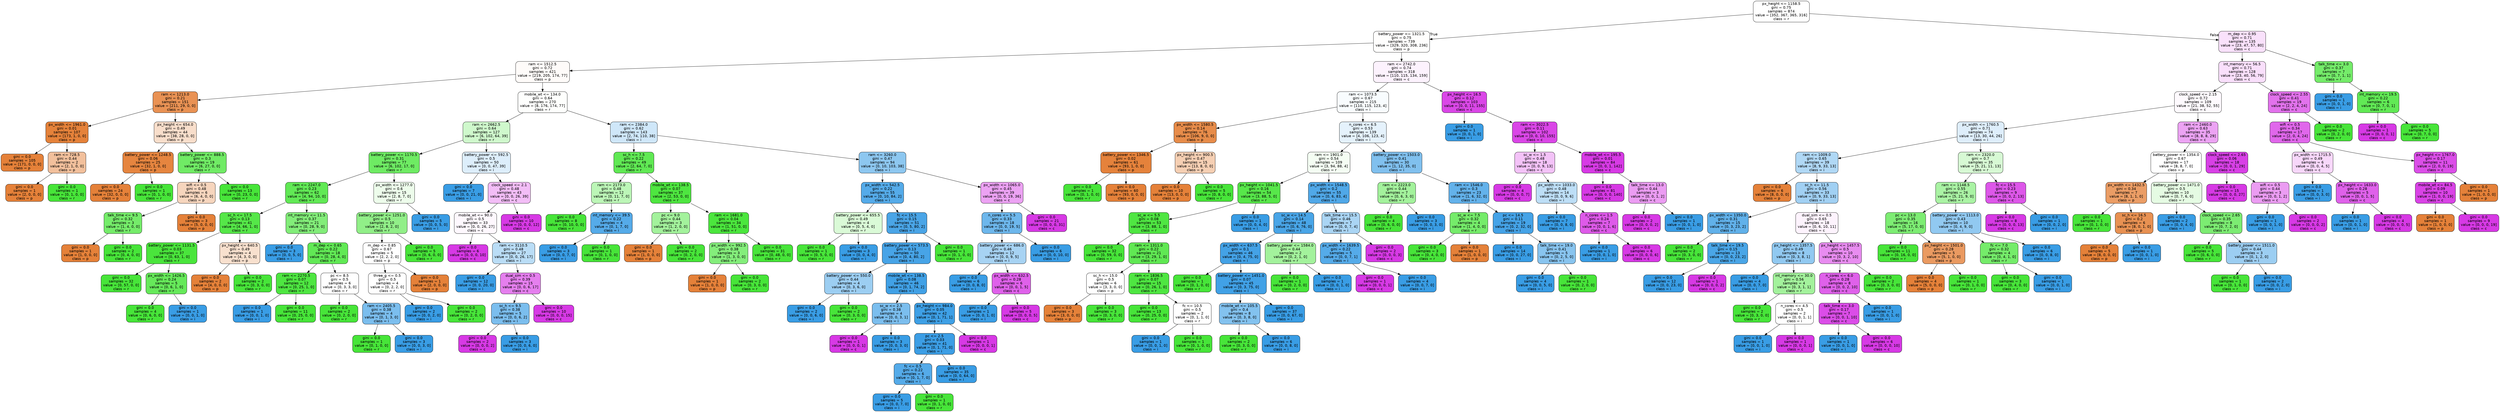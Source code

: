 digraph Tree {
node [shape=box, style="filled, rounded", color="black", fontname="helvetica"] ;
edge [fontname="helvetica"] ;
0 [label="px_height <= 1158.5\ngini = 0.75\nsamples = 874\nvalue = [352, 367, 365, 316]\nclass = r", fillcolor="#ffffff"] ;
1 [label="battery_power <= 1321.5\ngini = 0.75\nsamples = 739\nvalue = [329, 320, 308, 236]\nclass = p", fillcolor="#fffefd"] ;
0 -> 1 [labeldistance=2.5, labelangle=45, headlabel="True"] ;
2 [label="ram <= 1512.5\ngini = 0.72\nsamples = 421\nvalue = [219, 205, 174, 77]\nclass = p", fillcolor="#fefbf9"] ;
1 -> 2 ;
3 [label="ram <= 1213.0\ngini = 0.21\nsamples = 151\nvalue = [211, 29, 0, 0]\nclass = p", fillcolor="#e99254"] ;
2 -> 3 ;
4 [label="px_width <= 1961.0\ngini = 0.01\nsamples = 107\nvalue = [173, 1, 0, 0]\nclass = p", fillcolor="#e5823a"] ;
3 -> 4 ;
5 [label="gini = 0.0\nsamples = 105\nvalue = [171, 0, 0, 0]\nclass = p", fillcolor="#e58139"] ;
4 -> 5 ;
6 [label="ram <= 728.5\ngini = 0.44\nsamples = 2\nvalue = [2, 1, 0, 0]\nclass = p", fillcolor="#f2c09c"] ;
4 -> 6 ;
7 [label="gini = 0.0\nsamples = 1\nvalue = [2, 0, 0, 0]\nclass = p", fillcolor="#e58139"] ;
6 -> 7 ;
8 [label="gini = 0.0\nsamples = 1\nvalue = [0, 1, 0, 0]\nclass = r", fillcolor="#47e539"] ;
6 -> 8 ;
9 [label="px_height <= 654.0\ngini = 0.49\nsamples = 44\nvalue = [38, 28, 0, 0]\nclass = p", fillcolor="#f8decb"] ;
3 -> 9 ;
10 [label="battery_power <= 1248.5\ngini = 0.06\nsamples = 25\nvalue = [32, 1, 0, 0]\nclass = p", fillcolor="#e6853f"] ;
9 -> 10 ;
11 [label="gini = 0.0\nsamples = 24\nvalue = [32, 0, 0, 0]\nclass = p", fillcolor="#e58139"] ;
10 -> 11 ;
12 [label="gini = 0.0\nsamples = 1\nvalue = [0, 1, 0, 0]\nclass = r", fillcolor="#47e539"] ;
10 -> 12 ;
13 [label="battery_power <= 888.5\ngini = 0.3\nsamples = 19\nvalue = [6, 27, 0, 0]\nclass = r", fillcolor="#70eb65"] ;
9 -> 13 ;
14 [label="wifi <= 0.5\ngini = 0.48\nsamples = 6\nvalue = [6, 4, 0, 0]\nclass = p", fillcolor="#f6d5bd"] ;
13 -> 14 ;
15 [label="talk_time <= 9.5\ngini = 0.32\nsamples = 3\nvalue = [1, 4, 0, 0]\nclass = r", fillcolor="#75ec6a"] ;
14 -> 15 ;
16 [label="gini = 0.0\nsamples = 1\nvalue = [1, 0, 0, 0]\nclass = p", fillcolor="#e58139"] ;
15 -> 16 ;
17 [label="gini = 0.0\nsamples = 2\nvalue = [0, 4, 0, 0]\nclass = r", fillcolor="#47e539"] ;
15 -> 17 ;
18 [label="gini = 0.0\nsamples = 3\nvalue = [5, 0, 0, 0]\nclass = p", fillcolor="#e58139"] ;
14 -> 18 ;
19 [label="gini = 0.0\nsamples = 13\nvalue = [0, 23, 0, 0]\nclass = r", fillcolor="#47e539"] ;
13 -> 19 ;
20 [label="mobile_wt <= 134.0\ngini = 0.64\nsamples = 270\nvalue = [8, 176, 174, 77]\nclass = r", fillcolor="#fefffd"] ;
2 -> 20 ;
21 [label="ram <= 2662.5\ngini = 0.64\nsamples = 127\nvalue = [6, 102, 64, 39]\nclass = r", fillcolor="#cff8cc"] ;
20 -> 21 ;
22 [label="battery_power <= 1170.5\ngini = 0.31\nsamples = 77\nvalue = [6, 102, 17, 0]\nclass = r", fillcolor="#6eeb63"] ;
21 -> 22 ;
23 [label="ram <= 2247.0\ngini = 0.23\nsamples = 62\nvalue = [4, 94, 10, 0]\nclass = r", fillcolor="#61e955"] ;
22 -> 23 ;
24 [label="sc_h <= 17.5\ngini = 0.13\nsamples = 41\nvalue = [4, 66, 1, 0]\nclass = r", fillcolor="#55e748"] ;
23 -> 24 ;
25 [label="battery_power <= 1131.5\ngini = 0.03\nsamples = 37\nvalue = [0, 63, 1, 0]\nclass = r", fillcolor="#4ae53c"] ;
24 -> 25 ;
26 [label="gini = 0.0\nsamples = 32\nvalue = [0, 57, 0, 0]\nclass = r", fillcolor="#47e539"] ;
25 -> 26 ;
27 [label="px_width <= 1426.5\ngini = 0.24\nsamples = 5\nvalue = [0, 6, 1, 0]\nclass = r", fillcolor="#66e95a"] ;
25 -> 27 ;
28 [label="gini = 0.0\nsamples = 4\nvalue = [0, 6, 0, 0]\nclass = r", fillcolor="#47e539"] ;
27 -> 28 ;
29 [label="gini = 0.0\nsamples = 1\nvalue = [0, 0, 1, 0]\nclass = i", fillcolor="#399de5"] ;
27 -> 29 ;
30 [label="px_height <= 640.5\ngini = 0.49\nsamples = 4\nvalue = [4, 3, 0, 0]\nclass = p", fillcolor="#f8e0ce"] ;
24 -> 30 ;
31 [label="gini = 0.0\nsamples = 2\nvalue = [4, 0, 0, 0]\nclass = p", fillcolor="#e58139"] ;
30 -> 31 ;
32 [label="gini = 0.0\nsamples = 2\nvalue = [0, 3, 0, 0]\nclass = r", fillcolor="#47e539"] ;
30 -> 32 ;
33 [label="int_memory <= 11.5\ngini = 0.37\nsamples = 21\nvalue = [0, 28, 9, 0]\nclass = r", fillcolor="#82ed79"] ;
23 -> 33 ;
34 [label="gini = 0.0\nsamples = 3\nvalue = [0, 0, 5, 0]\nclass = i", fillcolor="#399de5"] ;
33 -> 34 ;
35 [label="m_dep <= 0.65\ngini = 0.22\nsamples = 18\nvalue = [0, 28, 4, 0]\nclass = r", fillcolor="#61e955"] ;
33 -> 35 ;
36 [label="ram <= 2270.5\ngini = 0.07\nsamples = 12\nvalue = [0, 25, 1, 0]\nclass = r", fillcolor="#4ee641"] ;
35 -> 36 ;
37 [label="gini = 0.0\nsamples = 1\nvalue = [0, 0, 1, 0]\nclass = i", fillcolor="#399de5"] ;
36 -> 37 ;
38 [label="gini = 0.0\nsamples = 11\nvalue = [0, 25, 0, 0]\nclass = r", fillcolor="#47e539"] ;
36 -> 38 ;
39 [label="pc <= 8.5\ngini = 0.5\nsamples = 6\nvalue = [0, 3, 3, 0]\nclass = r", fillcolor="#ffffff"] ;
35 -> 39 ;
40 [label="gini = 0.0\nsamples = 2\nvalue = [0, 2, 0, 0]\nclass = r", fillcolor="#47e539"] ;
39 -> 40 ;
41 [label="ram <= 2405.5\ngini = 0.38\nsamples = 4\nvalue = [0, 1, 3, 0]\nclass = i", fillcolor="#7bbeee"] ;
39 -> 41 ;
42 [label="gini = 0.0\nsamples = 1\nvalue = [0, 1, 0, 0]\nclass = r", fillcolor="#47e539"] ;
41 -> 42 ;
43 [label="gini = 0.0\nsamples = 3\nvalue = [0, 0, 3, 0]\nclass = i", fillcolor="#399de5"] ;
41 -> 43 ;
44 [label="px_width <= 1277.0\ngini = 0.6\nsamples = 15\nvalue = [2, 8, 7, 0]\nclass = r", fillcolor="#edfceb"] ;
22 -> 44 ;
45 [label="battery_power <= 1251.0\ngini = 0.5\nsamples = 10\nvalue = [2, 8, 2, 0]\nclass = r", fillcolor="#91ef88"] ;
44 -> 45 ;
46 [label="m_dep <= 0.85\ngini = 0.67\nsamples = 5\nvalue = [2, 2, 2, 0]\nclass = p", fillcolor="#ffffff"] ;
45 -> 46 ;
47 [label="three_g <= 0.5\ngini = 0.5\nsamples = 4\nvalue = [0, 2, 2, 0]\nclass = r", fillcolor="#ffffff"] ;
46 -> 47 ;
48 [label="gini = 0.0\nsamples = 2\nvalue = [0, 0, 2, 0]\nclass = i", fillcolor="#399de5"] ;
47 -> 48 ;
49 [label="gini = 0.0\nsamples = 2\nvalue = [0, 2, 0, 0]\nclass = r", fillcolor="#47e539"] ;
47 -> 49 ;
50 [label="gini = 0.0\nsamples = 1\nvalue = [2, 0, 0, 0]\nclass = p", fillcolor="#e58139"] ;
46 -> 50 ;
51 [label="gini = 0.0\nsamples = 5\nvalue = [0, 6, 0, 0]\nclass = r", fillcolor="#47e539"] ;
45 -> 51 ;
52 [label="gini = 0.0\nsamples = 5\nvalue = [0, 0, 5, 0]\nclass = i", fillcolor="#399de5"] ;
44 -> 52 ;
53 [label="battery_power <= 592.5\ngini = 0.5\nsamples = 50\nvalue = [0, 0, 47, 39]\nclass = i", fillcolor="#ddeefb"] ;
21 -> 53 ;
54 [label="gini = 0.0\nsamples = 7\nvalue = [0, 0, 21, 0]\nclass = i", fillcolor="#399de5"] ;
53 -> 54 ;
55 [label="clock_speed <= 2.1\ngini = 0.48\nsamples = 43\nvalue = [0, 0, 26, 39]\nclass = c", fillcolor="#f2bdf6"] ;
53 -> 55 ;
56 [label="mobile_wt <= 90.0\ngini = 0.5\nsamples = 33\nvalue = [0, 0, 26, 27]\nclass = c", fillcolor="#fef8fe"] ;
55 -> 56 ;
57 [label="gini = 0.0\nsamples = 6\nvalue = [0, 0, 0, 10]\nclass = c", fillcolor="#d739e5"] ;
56 -> 57 ;
58 [label="ram <= 3110.5\ngini = 0.48\nsamples = 27\nvalue = [0, 0, 26, 17]\nclass = i", fillcolor="#baddf6"] ;
56 -> 58 ;
59 [label="gini = 0.0\nsamples = 12\nvalue = [0, 0, 20, 0]\nclass = i", fillcolor="#399de5"] ;
58 -> 59 ;
60 [label="dual_sim <= 0.5\ngini = 0.39\nsamples = 15\nvalue = [0, 0, 6, 17]\nclass = c", fillcolor="#e57fee"] ;
58 -> 60 ;
61 [label="sc_h <= 9.5\ngini = 0.38\nsamples = 5\nvalue = [0, 0, 6, 2]\nclass = i", fillcolor="#7bbeee"] ;
60 -> 61 ;
62 [label="gini = 0.0\nsamples = 2\nvalue = [0, 0, 0, 2]\nclass = c", fillcolor="#d739e5"] ;
61 -> 62 ;
63 [label="gini = 0.0\nsamples = 3\nvalue = [0, 0, 6, 0]\nclass = i", fillcolor="#399de5"] ;
61 -> 63 ;
64 [label="gini = 0.0\nsamples = 10\nvalue = [0, 0, 0, 15]\nclass = c", fillcolor="#d739e5"] ;
60 -> 64 ;
65 [label="gini = 0.0\nsamples = 10\nvalue = [0, 0, 0, 12]\nclass = c", fillcolor="#d739e5"] ;
55 -> 65 ;
66 [label="ram <= 2384.0\ngini = 0.62\nsamples = 143\nvalue = [2, 74, 110, 38]\nclass = i", fillcolor="#cfe7f9"] ;
20 -> 66 ;
67 [label="sc_h <= 7.5\ngini = 0.22\nsamples = 49\nvalue = [2, 64, 7, 0]\nclass = r", fillcolor="#60e954"] ;
66 -> 67 ;
68 [label="ram <= 2173.0\ngini = 0.48\nsamples = 12\nvalue = [0, 11, 7, 0]\nclass = r", fillcolor="#bcf6b7"] ;
67 -> 68 ;
69 [label="gini = 0.0\nsamples = 8\nvalue = [0, 10, 0, 0]\nclass = r", fillcolor="#47e539"] ;
68 -> 69 ;
70 [label="int_memory <= 39.5\ngini = 0.22\nsamples = 4\nvalue = [0, 1, 7, 0]\nclass = i", fillcolor="#55abe9"] ;
68 -> 70 ;
71 [label="gini = 0.0\nsamples = 3\nvalue = [0, 0, 7, 0]\nclass = i", fillcolor="#399de5"] ;
70 -> 71 ;
72 [label="gini = 0.0\nsamples = 1\nvalue = [0, 1, 0, 0]\nclass = r", fillcolor="#47e539"] ;
70 -> 72 ;
73 [label="mobile_wt <= 138.5\ngini = 0.07\nsamples = 37\nvalue = [2, 53, 0, 0]\nclass = r", fillcolor="#4ee640"] ;
67 -> 73 ;
74 [label="pc <= 9.0\ngini = 0.44\nsamples = 3\nvalue = [1, 2, 0, 0]\nclass = r", fillcolor="#a3f29c"] ;
73 -> 74 ;
75 [label="gini = 0.0\nsamples = 1\nvalue = [1, 0, 0, 0]\nclass = p", fillcolor="#e58139"] ;
74 -> 75 ;
76 [label="gini = 0.0\nsamples = 2\nvalue = [0, 2, 0, 0]\nclass = r", fillcolor="#47e539"] ;
74 -> 76 ;
77 [label="ram <= 1681.0\ngini = 0.04\nsamples = 34\nvalue = [1, 51, 0, 0]\nclass = r", fillcolor="#4be63d"] ;
73 -> 77 ;
78 [label="px_width <= 992.5\ngini = 0.38\nsamples = 3\nvalue = [1, 3, 0, 0]\nclass = r", fillcolor="#84ee7b"] ;
77 -> 78 ;
79 [label="gini = 0.0\nsamples = 1\nvalue = [1, 0, 0, 0]\nclass = p", fillcolor="#e58139"] ;
78 -> 79 ;
80 [label="gini = 0.0\nsamples = 2\nvalue = [0, 3, 0, 0]\nclass = r", fillcolor="#47e539"] ;
78 -> 80 ;
81 [label="gini = 0.0\nsamples = 31\nvalue = [0, 48, 0, 0]\nclass = r", fillcolor="#47e539"] ;
77 -> 81 ;
82 [label="ram <= 3260.0\ngini = 0.47\nsamples = 94\nvalue = [0, 10, 103, 38]\nclass = i", fillcolor="#8dc7f0"] ;
66 -> 82 ;
83 [label="px_width <= 542.5\ngini = 0.22\nsamples = 55\nvalue = [0, 10, 84, 2]\nclass = i", fillcolor="#55abe9"] ;
82 -> 83 ;
84 [label="battery_power <= 655.5\ngini = 0.49\nsamples = 4\nvalue = [0, 5, 4, 0]\nclass = r", fillcolor="#dafad7"] ;
83 -> 84 ;
85 [label="gini = 0.0\nsamples = 1\nvalue = [0, 5, 0, 0]\nclass = r", fillcolor="#47e539"] ;
84 -> 85 ;
86 [label="gini = 0.0\nsamples = 3\nvalue = [0, 0, 4, 0]\nclass = i", fillcolor="#399de5"] ;
84 -> 86 ;
87 [label="fc <= 15.5\ngini = 0.15\nsamples = 51\nvalue = [0, 5, 80, 2]\nclass = i", fillcolor="#4aa5e7"] ;
83 -> 87 ;
88 [label="battery_power <= 573.5\ngini = 0.13\nsamples = 50\nvalue = [0, 4, 80, 2]\nclass = i", fillcolor="#47a4e7"] ;
87 -> 88 ;
89 [label="battery_power <= 550.0\ngini = 0.44\nsamples = 4\nvalue = [0, 3, 6, 0]\nclass = i", fillcolor="#9ccef2"] ;
88 -> 89 ;
90 [label="gini = 0.0\nsamples = 2\nvalue = [0, 0, 6, 0]\nclass = i", fillcolor="#399de5"] ;
89 -> 90 ;
91 [label="gini = 0.0\nsamples = 2\nvalue = [0, 3, 0, 0]\nclass = r", fillcolor="#47e539"] ;
89 -> 91 ;
92 [label="mobile_wt <= 138.5\ngini = 0.08\nsamples = 46\nvalue = [0, 1, 74, 2]\nclass = i", fillcolor="#41a1e6"] ;
88 -> 92 ;
93 [label="sc_w <= 2.5\ngini = 0.38\nsamples = 4\nvalue = [0, 0, 3, 1]\nclass = i", fillcolor="#7bbeee"] ;
92 -> 93 ;
94 [label="gini = 0.0\nsamples = 1\nvalue = [0, 0, 0, 1]\nclass = c", fillcolor="#d739e5"] ;
93 -> 94 ;
95 [label="gini = 0.0\nsamples = 3\nvalue = [0, 0, 3, 0]\nclass = i", fillcolor="#399de5"] ;
93 -> 95 ;
96 [label="px_height <= 984.0\ngini = 0.05\nsamples = 42\nvalue = [0, 1, 71, 1]\nclass = i", fillcolor="#3ea0e6"] ;
92 -> 96 ;
97 [label="pc <= 2.5\ngini = 0.03\nsamples = 41\nvalue = [0, 1, 71, 0]\nclass = i", fillcolor="#3c9ee5"] ;
96 -> 97 ;
98 [label="fc <= 0.5\ngini = 0.22\nsamples = 6\nvalue = [0, 1, 7, 0]\nclass = i", fillcolor="#55abe9"] ;
97 -> 98 ;
99 [label="gini = 0.0\nsamples = 5\nvalue = [0, 0, 7, 0]\nclass = i", fillcolor="#399de5"] ;
98 -> 99 ;
100 [label="gini = 0.0\nsamples = 1\nvalue = [0, 1, 0, 0]\nclass = r", fillcolor="#47e539"] ;
98 -> 100 ;
101 [label="gini = 0.0\nsamples = 35\nvalue = [0, 0, 64, 0]\nclass = i", fillcolor="#399de5"] ;
97 -> 101 ;
102 [label="gini = 0.0\nsamples = 1\nvalue = [0, 0, 0, 1]\nclass = c", fillcolor="#d739e5"] ;
96 -> 102 ;
103 [label="gini = 0.0\nsamples = 1\nvalue = [0, 1, 0, 0]\nclass = r", fillcolor="#47e539"] ;
87 -> 103 ;
104 [label="px_width <= 1065.0\ngini = 0.45\nsamples = 39\nvalue = [0, 0, 19, 36]\nclass = c", fillcolor="#eca2f3"] ;
82 -> 104 ;
105 [label="n_cores <= 5.5\ngini = 0.33\nsamples = 18\nvalue = [0, 0, 19, 5]\nclass = i", fillcolor="#6db7ec"] ;
104 -> 105 ;
106 [label="battery_power <= 686.0\ngini = 0.46\nsamples = 12\nvalue = [0, 0, 9, 5]\nclass = i", fillcolor="#a7d3f3"] ;
105 -> 106 ;
107 [label="gini = 0.0\nsamples = 6\nvalue = [0, 0, 8, 0]\nclass = i", fillcolor="#399de5"] ;
106 -> 107 ;
108 [label="px_width <= 632.5\ngini = 0.28\nsamples = 6\nvalue = [0, 0, 1, 5]\nclass = c", fillcolor="#df61ea"] ;
106 -> 108 ;
109 [label="gini = 0.0\nsamples = 1\nvalue = [0, 0, 1, 0]\nclass = i", fillcolor="#399de5"] ;
108 -> 109 ;
110 [label="gini = 0.0\nsamples = 5\nvalue = [0, 0, 0, 5]\nclass = c", fillcolor="#d739e5"] ;
108 -> 110 ;
111 [label="gini = 0.0\nsamples = 6\nvalue = [0, 0, 10, 0]\nclass = i", fillcolor="#399de5"] ;
105 -> 111 ;
112 [label="gini = 0.0\nsamples = 21\nvalue = [0, 0, 0, 31]\nclass = c", fillcolor="#d739e5"] ;
104 -> 112 ;
113 [label="ram <= 2742.0\ngini = 0.74\nsamples = 318\nvalue = [110, 115, 134, 159]\nclass = c", fillcolor="#fcf2fd"] ;
1 -> 113 ;
114 [label="ram <= 1073.5\ngini = 0.67\nsamples = 215\nvalue = [110, 115, 123, 4]\nclass = i", fillcolor="#f8fcfe"] ;
113 -> 114 ;
115 [label="px_width <= 1580.5\ngini = 0.14\nsamples = 76\nvalue = [106, 9, 0, 0]\nclass = p", fillcolor="#e78c4a"] ;
114 -> 115 ;
116 [label="battery_power <= 1346.5\ngini = 0.02\nsamples = 61\nvalue = [93, 1, 0, 0]\nclass = p", fillcolor="#e5823b"] ;
115 -> 116 ;
117 [label="gini = 0.0\nsamples = 1\nvalue = [0, 1, 0, 0]\nclass = r", fillcolor="#47e539"] ;
116 -> 117 ;
118 [label="gini = 0.0\nsamples = 60\nvalue = [93, 0, 0, 0]\nclass = p", fillcolor="#e58139"] ;
116 -> 118 ;
119 [label="px_height <= 900.5\ngini = 0.47\nsamples = 15\nvalue = [13, 8, 0, 0]\nclass = p", fillcolor="#f5cfb3"] ;
115 -> 119 ;
120 [label="gini = 0.0\nsamples = 10\nvalue = [13, 0, 0, 0]\nclass = p", fillcolor="#e58139"] ;
119 -> 120 ;
121 [label="gini = 0.0\nsamples = 5\nvalue = [0, 8, 0, 0]\nclass = r", fillcolor="#47e539"] ;
119 -> 121 ;
122 [label="n_cores <= 6.5\ngini = 0.53\nsamples = 139\nvalue = [4, 106, 123, 4]\nclass = i", fillcolor="#e5f2fc"] ;
114 -> 122 ;
123 [label="ram <= 1901.0\ngini = 0.54\nsamples = 109\nvalue = [3, 94, 88, 4]\nclass = r", fillcolor="#f4fdf3"] ;
122 -> 123 ;
124 [label="px_height <= 1041.5\ngini = 0.16\nsamples = 54\nvalue = [3, 88, 5, 0]\nclass = r", fillcolor="#57e74a"] ;
123 -> 124 ;
125 [label="sc_w <= 5.5\ngini = 0.08\nsamples = 53\nvalue = [3, 88, 1, 0]\nclass = r", fillcolor="#4fe642"] ;
124 -> 125 ;
126 [label="gini = 0.0\nsamples = 32\nvalue = [0, 59, 0, 0]\nclass = r", fillcolor="#47e539"] ;
125 -> 126 ;
127 [label="ram <= 1311.0\ngini = 0.22\nsamples = 21\nvalue = [3, 29, 1, 0]\nclass = r", fillcolor="#60e853"] ;
125 -> 127 ;
128 [label="sc_h <= 15.0\ngini = 0.5\nsamples = 6\nvalue = [3, 3, 0, 0]\nclass = p", fillcolor="#ffffff"] ;
127 -> 128 ;
129 [label="gini = 0.0\nsamples = 3\nvalue = [3, 0, 0, 0]\nclass = p", fillcolor="#e58139"] ;
128 -> 129 ;
130 [label="gini = 0.0\nsamples = 3\nvalue = [0, 3, 0, 0]\nclass = r", fillcolor="#47e539"] ;
128 -> 130 ;
131 [label="ram <= 1836.5\ngini = 0.07\nsamples = 15\nvalue = [0, 26, 1, 0]\nclass = r", fillcolor="#4ee641"] ;
127 -> 131 ;
132 [label="gini = 0.0\nsamples = 13\nvalue = [0, 25, 0, 0]\nclass = r", fillcolor="#47e539"] ;
131 -> 132 ;
133 [label="fc <= 10.5\ngini = 0.5\nsamples = 2\nvalue = [0, 1, 1, 0]\nclass = r", fillcolor="#ffffff"] ;
131 -> 133 ;
134 [label="gini = 0.0\nsamples = 1\nvalue = [0, 0, 1, 0]\nclass = i", fillcolor="#399de5"] ;
133 -> 134 ;
135 [label="gini = 0.0\nsamples = 1\nvalue = [0, 1, 0, 0]\nclass = r", fillcolor="#47e539"] ;
133 -> 135 ;
136 [label="gini = 0.0\nsamples = 1\nvalue = [0, 0, 4, 0]\nclass = i", fillcolor="#399de5"] ;
124 -> 136 ;
137 [label="px_width <= 1548.5\ngini = 0.2\nsamples = 55\nvalue = [0, 6, 83, 4]\nclass = i", fillcolor="#50a8e8"] ;
123 -> 137 ;
138 [label="sc_w <= 14.5\ngini = 0.14\nsamples = 48\nvalue = [0, 6, 76, 0]\nclass = i", fillcolor="#49a5e7"] ;
137 -> 138 ;
139 [label="px_width <= 637.5\ngini = 0.1\nsamples = 46\nvalue = [0, 4, 75, 0]\nclass = i", fillcolor="#44a2e6"] ;
138 -> 139 ;
140 [label="gini = 0.0\nsamples = 1\nvalue = [0, 1, 0, 0]\nclass = r", fillcolor="#47e539"] ;
139 -> 140 ;
141 [label="battery_power <= 1451.0\ngini = 0.07\nsamples = 45\nvalue = [0, 3, 75, 0]\nclass = i", fillcolor="#41a1e6"] ;
139 -> 141 ;
142 [label="mobile_wt <= 105.5\ngini = 0.4\nsamples = 8\nvalue = [0, 3, 8, 0]\nclass = i", fillcolor="#83c2ef"] ;
141 -> 142 ;
143 [label="gini = 0.0\nsamples = 2\nvalue = [0, 3, 0, 0]\nclass = r", fillcolor="#47e539"] ;
142 -> 143 ;
144 [label="gini = 0.0\nsamples = 6\nvalue = [0, 0, 8, 0]\nclass = i", fillcolor="#399de5"] ;
142 -> 144 ;
145 [label="gini = 0.0\nsamples = 37\nvalue = [0, 0, 67, 0]\nclass = i", fillcolor="#399de5"] ;
141 -> 145 ;
146 [label="battery_power <= 1584.0\ngini = 0.44\nsamples = 2\nvalue = [0, 2, 1, 0]\nclass = r", fillcolor="#a3f29c"] ;
138 -> 146 ;
147 [label="gini = 0.0\nsamples = 1\nvalue = [0, 2, 0, 0]\nclass = r", fillcolor="#47e539"] ;
146 -> 147 ;
148 [label="gini = 0.0\nsamples = 1\nvalue = [0, 0, 1, 0]\nclass = i", fillcolor="#399de5"] ;
146 -> 148 ;
149 [label="talk_time <= 15.5\ngini = 0.46\nsamples = 7\nvalue = [0, 0, 7, 4]\nclass = i", fillcolor="#aad5f4"] ;
137 -> 149 ;
150 [label="px_width <= 1639.5\ngini = 0.22\nsamples = 5\nvalue = [0, 0, 7, 1]\nclass = i", fillcolor="#55abe9"] ;
149 -> 150 ;
151 [label="gini = 0.0\nsamples = 1\nvalue = [0, 0, 0, 1]\nclass = c", fillcolor="#d739e5"] ;
150 -> 151 ;
152 [label="gini = 0.0\nsamples = 4\nvalue = [0, 0, 7, 0]\nclass = i", fillcolor="#399de5"] ;
150 -> 152 ;
153 [label="gini = 0.0\nsamples = 2\nvalue = [0, 0, 0, 3]\nclass = c", fillcolor="#d739e5"] ;
149 -> 153 ;
154 [label="battery_power <= 1503.0\ngini = 0.41\nsamples = 30\nvalue = [1, 12, 35, 0]\nclass = i", fillcolor="#80c0ee"] ;
122 -> 154 ;
155 [label="ram <= 2223.0\ngini = 0.44\nsamples = 7\nvalue = [0, 6, 3, 0]\nclass = r", fillcolor="#a3f29c"] ;
154 -> 155 ;
156 [label="gini = 0.0\nsamples = 4\nvalue = [0, 6, 0, 0]\nclass = r", fillcolor="#47e539"] ;
155 -> 156 ;
157 [label="gini = 0.0\nsamples = 3\nvalue = [0, 0, 3, 0]\nclass = i", fillcolor="#399de5"] ;
155 -> 157 ;
158 [label="ram <= 1546.0\ngini = 0.3\nsamples = 23\nvalue = [1, 6, 32, 0]\nclass = i", fillcolor="#63b2eb"] ;
154 -> 158 ;
159 [label="sc_w <= 7.5\ngini = 0.32\nsamples = 4\nvalue = [1, 4, 0, 0]\nclass = r", fillcolor="#75ec6a"] ;
158 -> 159 ;
160 [label="gini = 0.0\nsamples = 3\nvalue = [0, 4, 0, 0]\nclass = r", fillcolor="#47e539"] ;
159 -> 160 ;
161 [label="gini = 0.0\nsamples = 1\nvalue = [1, 0, 0, 0]\nclass = p", fillcolor="#e58139"] ;
159 -> 161 ;
162 [label="pc <= 14.5\ngini = 0.11\nsamples = 19\nvalue = [0, 2, 32, 0]\nclass = i", fillcolor="#45a3e7"] ;
158 -> 162 ;
163 [label="gini = 0.0\nsamples = 14\nvalue = [0, 0, 27, 0]\nclass = i", fillcolor="#399de5"] ;
162 -> 163 ;
164 [label="talk_time <= 19.0\ngini = 0.41\nsamples = 5\nvalue = [0, 2, 5, 0]\nclass = i", fillcolor="#88c4ef"] ;
162 -> 164 ;
165 [label="gini = 0.0\nsamples = 4\nvalue = [0, 0, 5, 0]\nclass = i", fillcolor="#399de5"] ;
164 -> 165 ;
166 [label="gini = 0.0\nsamples = 1\nvalue = [0, 2, 0, 0]\nclass = r", fillcolor="#47e539"] ;
164 -> 166 ;
167 [label="px_height <= 16.5\ngini = 0.12\nsamples = 103\nvalue = [0, 0, 11, 155]\nclass = c", fillcolor="#da47e7"] ;
113 -> 167 ;
168 [label="gini = 0.0\nsamples = 1\nvalue = [0, 0, 1, 0]\nclass = i", fillcolor="#399de5"] ;
167 -> 168 ;
169 [label="ram <= 3022.5\ngini = 0.11\nsamples = 102\nvalue = [0, 0, 10, 155]\nclass = c", fillcolor="#da46e7"] ;
167 -> 169 ;
170 [label="sc_w <= 1.5\ngini = 0.48\nsamples = 18\nvalue = [0, 0, 9, 13]\nclass = c", fillcolor="#f3c2f7"] ;
169 -> 170 ;
171 [label="gini = 0.0\nsamples = 4\nvalue = [0, 0, 0, 7]\nclass = c", fillcolor="#d739e5"] ;
170 -> 171 ;
172 [label="px_width <= 1033.0\ngini = 0.48\nsamples = 14\nvalue = [0, 0, 9, 6]\nclass = i", fillcolor="#bddef6"] ;
170 -> 172 ;
173 [label="gini = 0.0\nsamples = 7\nvalue = [0, 0, 8, 0]\nclass = i", fillcolor="#399de5"] ;
172 -> 173 ;
174 [label="n_cores <= 1.5\ngini = 0.24\nsamples = 7\nvalue = [0, 0, 1, 6]\nclass = c", fillcolor="#de5ae9"] ;
172 -> 174 ;
175 [label="gini = 0.0\nsamples = 1\nvalue = [0, 0, 1, 0]\nclass = i", fillcolor="#399de5"] ;
174 -> 175 ;
176 [label="gini = 0.0\nsamples = 6\nvalue = [0, 0, 0, 6]\nclass = c", fillcolor="#d739e5"] ;
174 -> 176 ;
177 [label="mobile_wt <= 195.5\ngini = 0.01\nsamples = 84\nvalue = [0, 0, 1, 142]\nclass = c", fillcolor="#d73ae5"] ;
169 -> 177 ;
178 [label="gini = 0.0\nsamples = 81\nvalue = [0, 0, 0, 140]\nclass = c", fillcolor="#d739e5"] ;
177 -> 178 ;
179 [label="talk_time <= 13.0\ngini = 0.44\nsamples = 3\nvalue = [0, 0, 1, 2]\nclass = c", fillcolor="#eb9cf2"] ;
177 -> 179 ;
180 [label="gini = 0.0\nsamples = 2\nvalue = [0, 0, 0, 2]\nclass = c", fillcolor="#d739e5"] ;
179 -> 180 ;
181 [label="gini = 0.0\nsamples = 1\nvalue = [0, 0, 1, 0]\nclass = i", fillcolor="#399de5"] ;
179 -> 181 ;
182 [label="m_dep <= 0.95\ngini = 0.71\nsamples = 135\nvalue = [23, 47, 57, 80]\nclass = c", fillcolor="#f9e1fb"] ;
0 -> 182 [labeldistance=2.5, labelangle=-45, headlabel="False"] ;
183 [label="int_memory <= 56.5\ngini = 0.71\nsamples = 128\nvalue = [23, 40, 56, 79]\nclass = c", fillcolor="#f9dffb"] ;
182 -> 183 ;
184 [label="clock_speed <= 2.15\ngini = 0.72\nsamples = 109\nvalue = [21, 38, 52, 55]\nclass = c", fillcolor="#fefafe"] ;
183 -> 184 ;
185 [label="px_width <= 1760.5\ngini = 0.71\nsamples = 74\nvalue = [13, 30, 44, 26]\nclass = i", fillcolor="#deeefb"] ;
184 -> 185 ;
186 [label="ram <= 1009.0\ngini = 0.65\nsamples = 39\nvalue = [8, 9, 33, 13]\nclass = i", fillcolor="#b0d8f5"] ;
185 -> 186 ;
187 [label="gini = 0.0\nsamples = 6\nvalue = [8, 0, 0, 0]\nclass = p", fillcolor="#e58139"] ;
186 -> 187 ;
188 [label="sc_h <= 11.5\ngini = 0.56\nsamples = 33\nvalue = [0, 9, 33, 13]\nclass = i", fillcolor="#a1d0f3"] ;
186 -> 188 ;
189 [label="px_width <= 1350.0\ngini = 0.31\nsamples = 15\nvalue = [0, 3, 23, 2]\nclass = i", fillcolor="#61b1ea"] ;
188 -> 189 ;
190 [label="gini = 0.0\nsamples = 2\nvalue = [0, 3, 0, 0]\nclass = r", fillcolor="#47e539"] ;
189 -> 190 ;
191 [label="talk_time <= 19.5\ngini = 0.15\nsamples = 13\nvalue = [0, 0, 23, 2]\nclass = i", fillcolor="#4aa6e7"] ;
189 -> 191 ;
192 [label="gini = 0.0\nsamples = 12\nvalue = [0, 0, 23, 0]\nclass = i", fillcolor="#399de5"] ;
191 -> 192 ;
193 [label="gini = 0.0\nsamples = 1\nvalue = [0, 0, 0, 2]\nclass = c", fillcolor="#d739e5"] ;
191 -> 193 ;
194 [label="dual_sim <= 0.5\ngini = 0.65\nsamples = 18\nvalue = [0, 6, 10, 11]\nclass = c", fillcolor="#fdf3fd"] ;
188 -> 194 ;
195 [label="px_height <= 1357.5\ngini = 0.49\nsamples = 8\nvalue = [0, 3, 8, 1]\nclass = i", fillcolor="#91c9f1"] ;
194 -> 195 ;
196 [label="gini = 0.0\nsamples = 4\nvalue = [0, 0, 7, 0]\nclass = i", fillcolor="#399de5"] ;
195 -> 196 ;
197 [label="int_memory <= 30.0\ngini = 0.56\nsamples = 4\nvalue = [0, 3, 1, 1]\nclass = r", fillcolor="#a3f29c"] ;
195 -> 197 ;
198 [label="gini = 0.0\nsamples = 2\nvalue = [0, 3, 0, 0]\nclass = r", fillcolor="#47e539"] ;
197 -> 198 ;
199 [label="n_cores <= 4.5\ngini = 0.5\nsamples = 2\nvalue = [0, 0, 1, 1]\nclass = i", fillcolor="#ffffff"] ;
197 -> 199 ;
200 [label="gini = 0.0\nsamples = 1\nvalue = [0, 0, 1, 0]\nclass = i", fillcolor="#399de5"] ;
199 -> 200 ;
201 [label="gini = 0.0\nsamples = 1\nvalue = [0, 0, 0, 1]\nclass = c", fillcolor="#d739e5"] ;
199 -> 201 ;
202 [label="px_height <= 1457.5\ngini = 0.5\nsamples = 10\nvalue = [0, 3, 2, 10]\nclass = c", fillcolor="#e88cf0"] ;
194 -> 202 ;
203 [label="n_cores <= 6.0\ngini = 0.28\nsamples = 8\nvalue = [0, 0, 2, 10]\nclass = c", fillcolor="#df61ea"] ;
202 -> 203 ;
204 [label="talk_time <= 3.0\ngini = 0.17\nsamples = 7\nvalue = [0, 0, 1, 10]\nclass = c", fillcolor="#db4de8"] ;
203 -> 204 ;
205 [label="gini = 0.0\nsamples = 1\nvalue = [0, 0, 1, 0]\nclass = i", fillcolor="#399de5"] ;
204 -> 205 ;
206 [label="gini = 0.0\nsamples = 6\nvalue = [0, 0, 0, 10]\nclass = c", fillcolor="#d739e5"] ;
204 -> 206 ;
207 [label="gini = 0.0\nsamples = 1\nvalue = [0, 0, 1, 0]\nclass = i", fillcolor="#399de5"] ;
203 -> 207 ;
208 [label="gini = 0.0\nsamples = 2\nvalue = [0, 3, 0, 0]\nclass = r", fillcolor="#47e539"] ;
202 -> 208 ;
209 [label="ram <= 2320.0\ngini = 0.7\nsamples = 35\nvalue = [5, 21, 11, 13]\nclass = r", fillcolor="#d7f9d4"] ;
185 -> 209 ;
210 [label="ram <= 1148.5\ngini = 0.55\nsamples = 26\nvalue = [5, 21, 9, 0]\nclass = r", fillcolor="#aaf3a4"] ;
209 -> 210 ;
211 [label="pc <= 13.0\ngini = 0.35\nsamples = 16\nvalue = [5, 17, 0, 0]\nclass = r", fillcolor="#7ded73"] ;
210 -> 211 ;
212 [label="gini = 0.0\nsamples = 11\nvalue = [0, 16, 0, 0]\nclass = r", fillcolor="#47e539"] ;
211 -> 212 ;
213 [label="px_height <= 1501.0\ngini = 0.28\nsamples = 5\nvalue = [5, 1, 0, 0]\nclass = p", fillcolor="#ea9a61"] ;
211 -> 213 ;
214 [label="gini = 0.0\nsamples = 4\nvalue = [5, 0, 0, 0]\nclass = p", fillcolor="#e58139"] ;
213 -> 214 ;
215 [label="gini = 0.0\nsamples = 1\nvalue = [0, 1, 0, 0]\nclass = r", fillcolor="#47e539"] ;
213 -> 215 ;
216 [label="battery_power <= 1113.0\ngini = 0.43\nsamples = 10\nvalue = [0, 4, 9, 0]\nclass = i", fillcolor="#91c9f1"] ;
210 -> 216 ;
217 [label="fc <= 7.0\ngini = 0.32\nsamples = 4\nvalue = [0, 4, 1, 0]\nclass = r", fillcolor="#75ec6a"] ;
216 -> 217 ;
218 [label="gini = 0.0\nsamples = 3\nvalue = [0, 4, 0, 0]\nclass = r", fillcolor="#47e539"] ;
217 -> 218 ;
219 [label="gini = 0.0\nsamples = 1\nvalue = [0, 0, 1, 0]\nclass = i", fillcolor="#399de5"] ;
217 -> 219 ;
220 [label="gini = 0.0\nsamples = 6\nvalue = [0, 0, 8, 0]\nclass = i", fillcolor="#399de5"] ;
216 -> 220 ;
221 [label="fc <= 15.5\ngini = 0.23\nsamples = 9\nvalue = [0, 0, 2, 13]\nclass = c", fillcolor="#dd57e9"] ;
209 -> 221 ;
222 [label="gini = 0.0\nsamples = 8\nvalue = [0, 0, 0, 13]\nclass = c", fillcolor="#d739e5"] ;
221 -> 222 ;
223 [label="gini = 0.0\nsamples = 1\nvalue = [0, 0, 2, 0]\nclass = i", fillcolor="#399de5"] ;
221 -> 223 ;
224 [label="ram <= 2460.0\ngini = 0.63\nsamples = 35\nvalue = [8, 8, 8, 29]\nclass = c", fillcolor="#eca3f3"] ;
184 -> 224 ;
225 [label="battery_power <= 1354.0\ngini = 0.67\nsamples = 17\nvalue = [8, 8, 7, 0]\nclass = p", fillcolor="#ffffff"] ;
224 -> 225 ;
226 [label="px_width <= 1432.5\ngini = 0.34\nsamples = 7\nvalue = [8, 1, 1, 0]\nclass = p", fillcolor="#eb9d65"] ;
225 -> 226 ;
227 [label="gini = 0.0\nsamples = 1\nvalue = [0, 1, 0, 0]\nclass = r", fillcolor="#47e539"] ;
226 -> 227 ;
228 [label="sc_h <= 16.5\ngini = 0.2\nsamples = 6\nvalue = [8, 0, 1, 0]\nclass = p", fillcolor="#e89152"] ;
226 -> 228 ;
229 [label="gini = 0.0\nsamples = 5\nvalue = [8, 0, 0, 0]\nclass = p", fillcolor="#e58139"] ;
228 -> 229 ;
230 [label="gini = 0.0\nsamples = 1\nvalue = [0, 0, 1, 0]\nclass = i", fillcolor="#399de5"] ;
228 -> 230 ;
231 [label="battery_power <= 1471.0\ngini = 0.5\nsamples = 10\nvalue = [0, 7, 6, 0]\nclass = r", fillcolor="#e5fbe3"] ;
225 -> 231 ;
232 [label="gini = 0.0\nsamples = 2\nvalue = [0, 0, 4, 0]\nclass = i", fillcolor="#399de5"] ;
231 -> 232 ;
233 [label="clock_speed <= 2.65\ngini = 0.35\nsamples = 8\nvalue = [0, 7, 2, 0]\nclass = r", fillcolor="#7cec72"] ;
231 -> 233 ;
234 [label="gini = 0.0\nsamples = 5\nvalue = [0, 6, 0, 0]\nclass = r", fillcolor="#47e539"] ;
233 -> 234 ;
235 [label="battery_power <= 1511.0\ngini = 0.44\nsamples = 3\nvalue = [0, 1, 2, 0]\nclass = i", fillcolor="#9ccef2"] ;
233 -> 235 ;
236 [label="gini = 0.0\nsamples = 1\nvalue = [0, 1, 0, 0]\nclass = r", fillcolor="#47e539"] ;
235 -> 236 ;
237 [label="gini = 0.0\nsamples = 2\nvalue = [0, 0, 2, 0]\nclass = i", fillcolor="#399de5"] ;
235 -> 237 ;
238 [label="clock_speed <= 2.65\ngini = 0.06\nsamples = 18\nvalue = [0, 0, 1, 29]\nclass = c", fillcolor="#d840e6"] ;
224 -> 238 ;
239 [label="gini = 0.0\nsamples = 15\nvalue = [0, 0, 0, 27]\nclass = c", fillcolor="#d739e5"] ;
238 -> 239 ;
240 [label="wifi <= 0.5\ngini = 0.44\nsamples = 3\nvalue = [0, 0, 1, 2]\nclass = c", fillcolor="#eb9cf2"] ;
238 -> 240 ;
241 [label="gini = 0.0\nsamples = 1\nvalue = [0, 0, 1, 0]\nclass = i", fillcolor="#399de5"] ;
240 -> 241 ;
242 [label="gini = 0.0\nsamples = 2\nvalue = [0, 0, 0, 2]\nclass = c", fillcolor="#d739e5"] ;
240 -> 242 ;
243 [label="clock_speed <= 2.55\ngini = 0.41\nsamples = 19\nvalue = [2, 2, 4, 24]\nclass = c", fillcolor="#e272ec"] ;
183 -> 243 ;
244 [label="wifi <= 0.5\ngini = 0.34\nsamples = 17\nvalue = [2, 0, 4, 24]\nclass = c", fillcolor="#e067eb"] ;
243 -> 244 ;
245 [label="px_width <= 1715.5\ngini = 0.49\nsamples = 6\nvalue = [0, 0, 4, 5]\nclass = c", fillcolor="#f7d7fa"] ;
244 -> 245 ;
246 [label="gini = 0.0\nsamples = 1\nvalue = [0, 0, 3, 0]\nclass = i", fillcolor="#399de5"] ;
245 -> 246 ;
247 [label="px_height <= 1633.0\ngini = 0.28\nsamples = 5\nvalue = [0, 0, 1, 5]\nclass = c", fillcolor="#df61ea"] ;
245 -> 247 ;
248 [label="gini = 0.0\nsamples = 1\nvalue = [0, 0, 1, 0]\nclass = i", fillcolor="#399de5"] ;
247 -> 248 ;
249 [label="gini = 0.0\nsamples = 4\nvalue = [0, 0, 0, 5]\nclass = c", fillcolor="#d739e5"] ;
247 -> 249 ;
250 [label="px_height <= 1767.0\ngini = 0.17\nsamples = 11\nvalue = [2, 0, 0, 19]\nclass = c", fillcolor="#db4ee8"] ;
244 -> 250 ;
251 [label="mobile_wt <= 84.5\ngini = 0.09\nsamples = 10\nvalue = [1, 0, 0, 19]\nclass = c", fillcolor="#d943e6"] ;
250 -> 251 ;
252 [label="gini = 0.0\nsamples = 1\nvalue = [1, 0, 0, 0]\nclass = p", fillcolor="#e58139"] ;
251 -> 252 ;
253 [label="gini = 0.0\nsamples = 9\nvalue = [0, 0, 0, 19]\nclass = c", fillcolor="#d739e5"] ;
251 -> 253 ;
254 [label="gini = 0.0\nsamples = 1\nvalue = [1, 0, 0, 0]\nclass = p", fillcolor="#e58139"] ;
250 -> 254 ;
255 [label="gini = 0.0\nsamples = 2\nvalue = [0, 2, 0, 0]\nclass = r", fillcolor="#47e539"] ;
243 -> 255 ;
256 [label="talk_time <= 3.0\ngini = 0.37\nsamples = 7\nvalue = [0, 7, 1, 1]\nclass = r", fillcolor="#75ec6a"] ;
182 -> 256 ;
257 [label="gini = 0.0\nsamples = 1\nvalue = [0, 0, 1, 0]\nclass = i", fillcolor="#399de5"] ;
256 -> 257 ;
258 [label="int_memory <= 19.5\ngini = 0.22\nsamples = 6\nvalue = [0, 7, 0, 1]\nclass = r", fillcolor="#61e955"] ;
256 -> 258 ;
259 [label="gini = 0.0\nsamples = 1\nvalue = [0, 0, 0, 1]\nclass = c", fillcolor="#d739e5"] ;
258 -> 259 ;
260 [label="gini = 0.0\nsamples = 5\nvalue = [0, 7, 0, 0]\nclass = r", fillcolor="#47e539"] ;
258 -> 260 ;
}